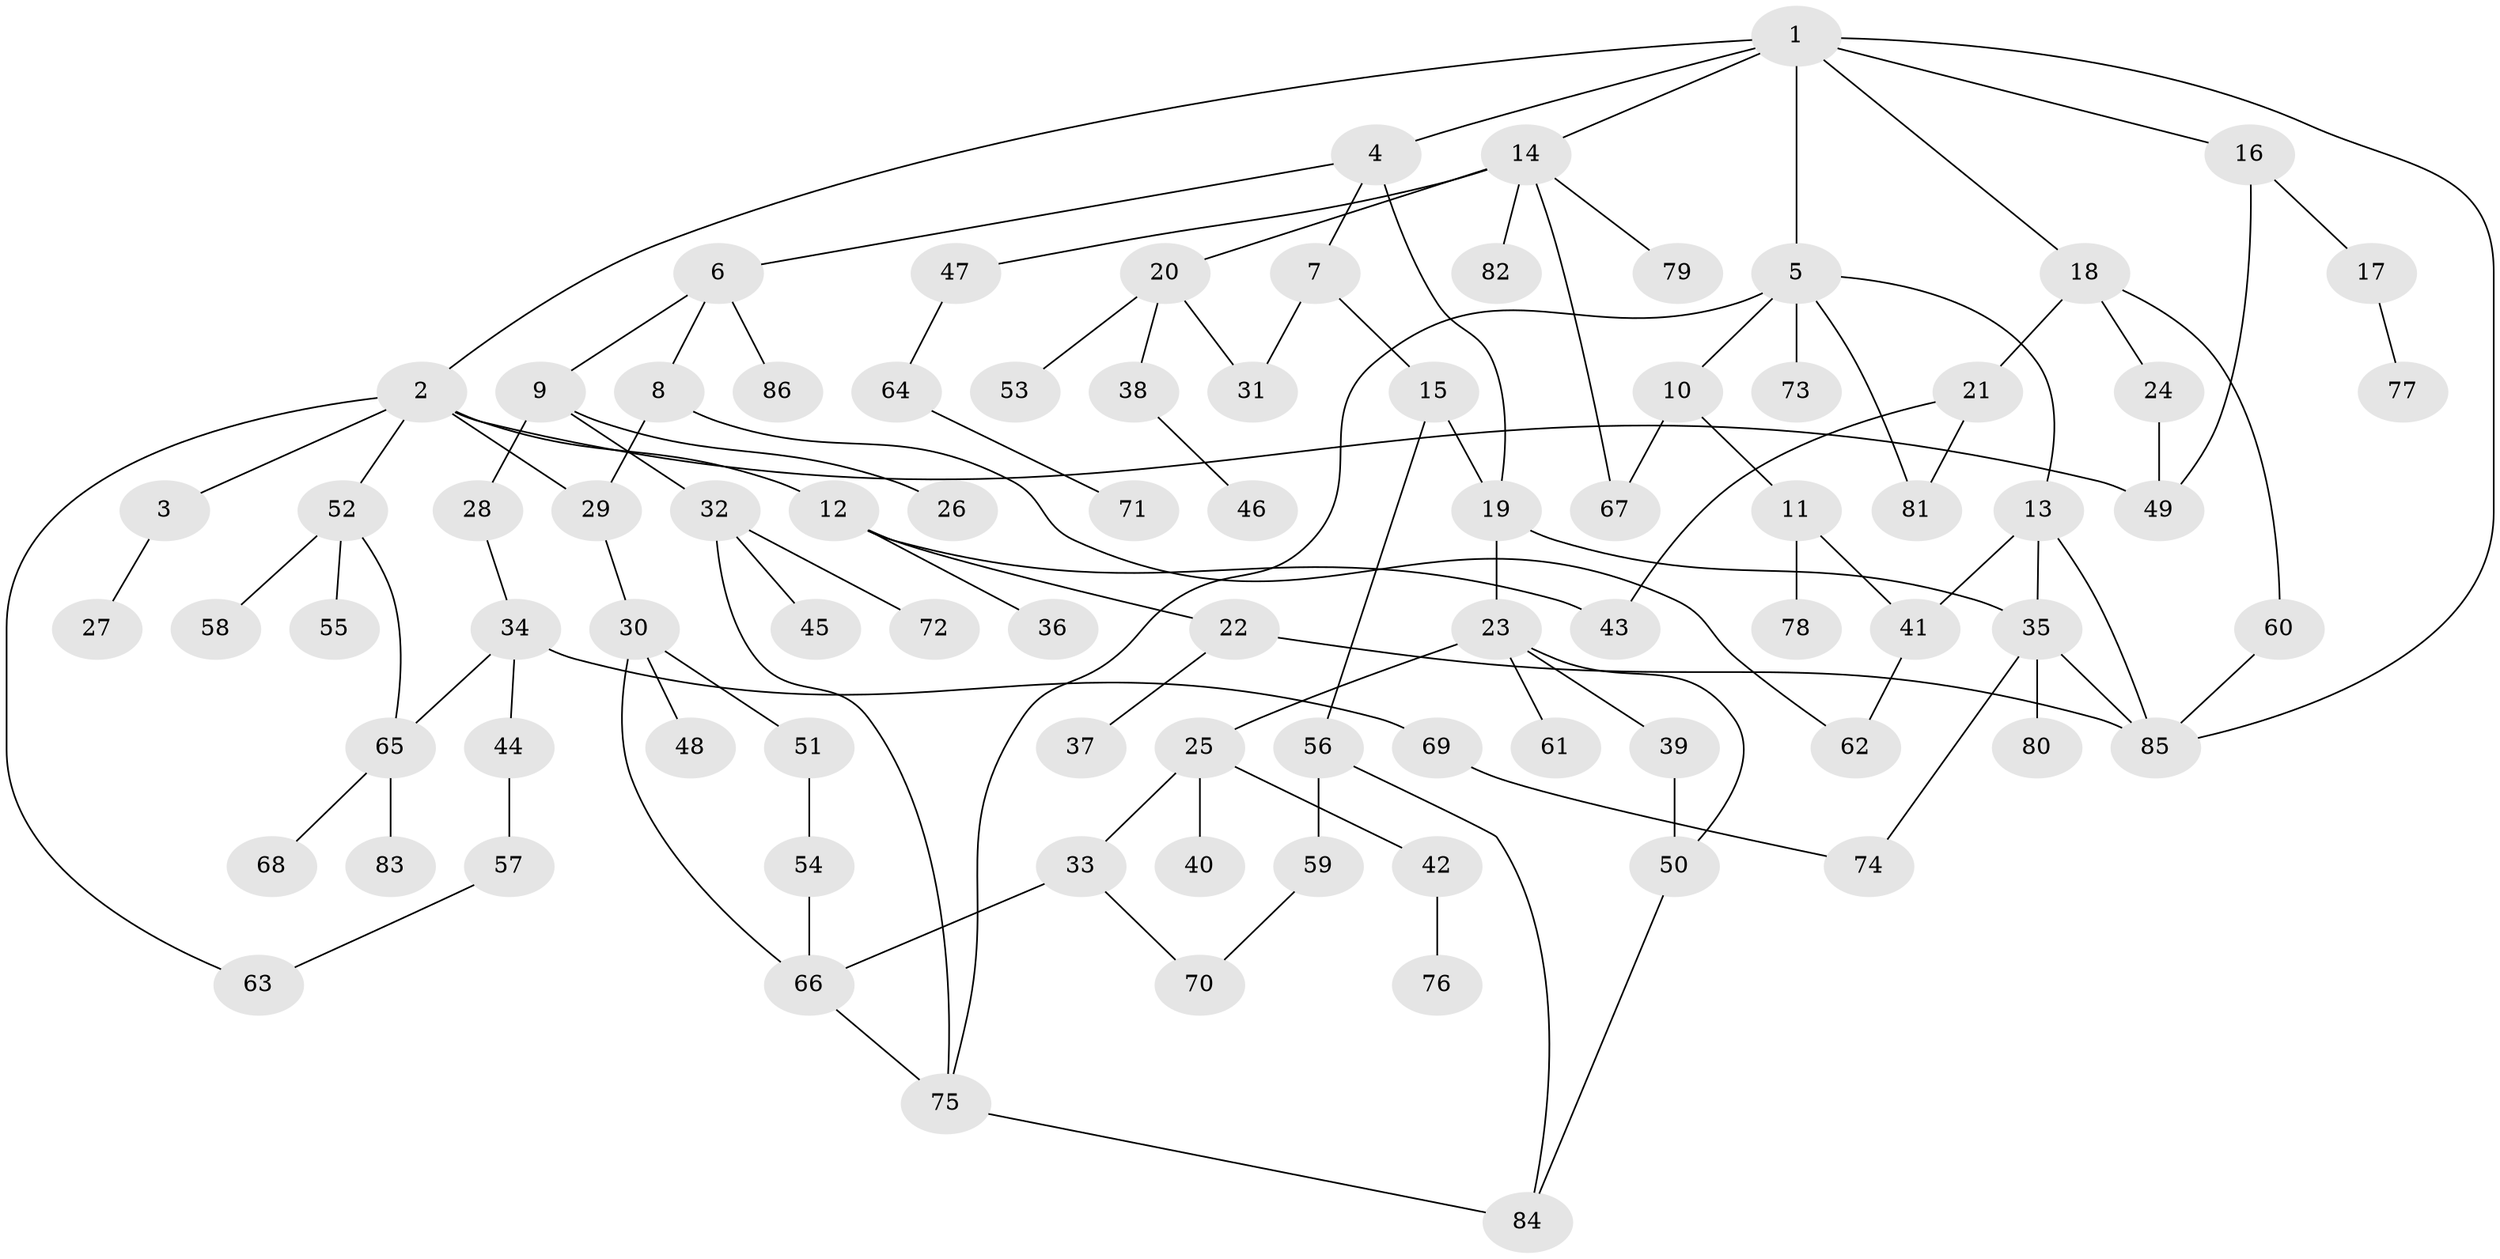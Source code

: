// Generated by graph-tools (version 1.1) at 2025/25/03/09/25 03:25:33]
// undirected, 86 vertices, 111 edges
graph export_dot {
graph [start="1"]
  node [color=gray90,style=filled];
  1;
  2;
  3;
  4;
  5;
  6;
  7;
  8;
  9;
  10;
  11;
  12;
  13;
  14;
  15;
  16;
  17;
  18;
  19;
  20;
  21;
  22;
  23;
  24;
  25;
  26;
  27;
  28;
  29;
  30;
  31;
  32;
  33;
  34;
  35;
  36;
  37;
  38;
  39;
  40;
  41;
  42;
  43;
  44;
  45;
  46;
  47;
  48;
  49;
  50;
  51;
  52;
  53;
  54;
  55;
  56;
  57;
  58;
  59;
  60;
  61;
  62;
  63;
  64;
  65;
  66;
  67;
  68;
  69;
  70;
  71;
  72;
  73;
  74;
  75;
  76;
  77;
  78;
  79;
  80;
  81;
  82;
  83;
  84;
  85;
  86;
  1 -- 2;
  1 -- 4;
  1 -- 5;
  1 -- 14;
  1 -- 16;
  1 -- 18;
  1 -- 85;
  2 -- 3;
  2 -- 12;
  2 -- 29;
  2 -- 52;
  2 -- 63;
  2 -- 49;
  3 -- 27;
  4 -- 6;
  4 -- 7;
  4 -- 19;
  5 -- 10;
  5 -- 13;
  5 -- 73;
  5 -- 75;
  5 -- 81;
  6 -- 8;
  6 -- 9;
  6 -- 86;
  7 -- 15;
  7 -- 31;
  8 -- 62;
  8 -- 29;
  9 -- 26;
  9 -- 28;
  9 -- 32;
  10 -- 11;
  10 -- 67;
  11 -- 78;
  11 -- 41;
  12 -- 22;
  12 -- 36;
  12 -- 43;
  13 -- 35;
  13 -- 41;
  13 -- 85;
  14 -- 20;
  14 -- 47;
  14 -- 79;
  14 -- 82;
  14 -- 67;
  15 -- 19;
  15 -- 56;
  16 -- 17;
  16 -- 49;
  17 -- 77;
  18 -- 21;
  18 -- 24;
  18 -- 60;
  19 -- 23;
  19 -- 35;
  20 -- 38;
  20 -- 53;
  20 -- 31;
  21 -- 43;
  21 -- 81;
  22 -- 37;
  22 -- 85;
  23 -- 25;
  23 -- 39;
  23 -- 61;
  23 -- 50;
  24 -- 49;
  25 -- 33;
  25 -- 40;
  25 -- 42;
  28 -- 34;
  29 -- 30;
  30 -- 48;
  30 -- 51;
  30 -- 66;
  32 -- 45;
  32 -- 72;
  32 -- 75;
  33 -- 66;
  33 -- 70;
  34 -- 44;
  34 -- 65;
  34 -- 69;
  35 -- 80;
  35 -- 85;
  35 -- 74;
  38 -- 46;
  39 -- 50;
  41 -- 62;
  42 -- 76;
  44 -- 57;
  47 -- 64;
  50 -- 84;
  51 -- 54;
  52 -- 55;
  52 -- 58;
  52 -- 65;
  54 -- 66;
  56 -- 59;
  56 -- 84;
  57 -- 63;
  59 -- 70;
  60 -- 85;
  64 -- 71;
  65 -- 68;
  65 -- 83;
  66 -- 75;
  69 -- 74;
  75 -- 84;
}
